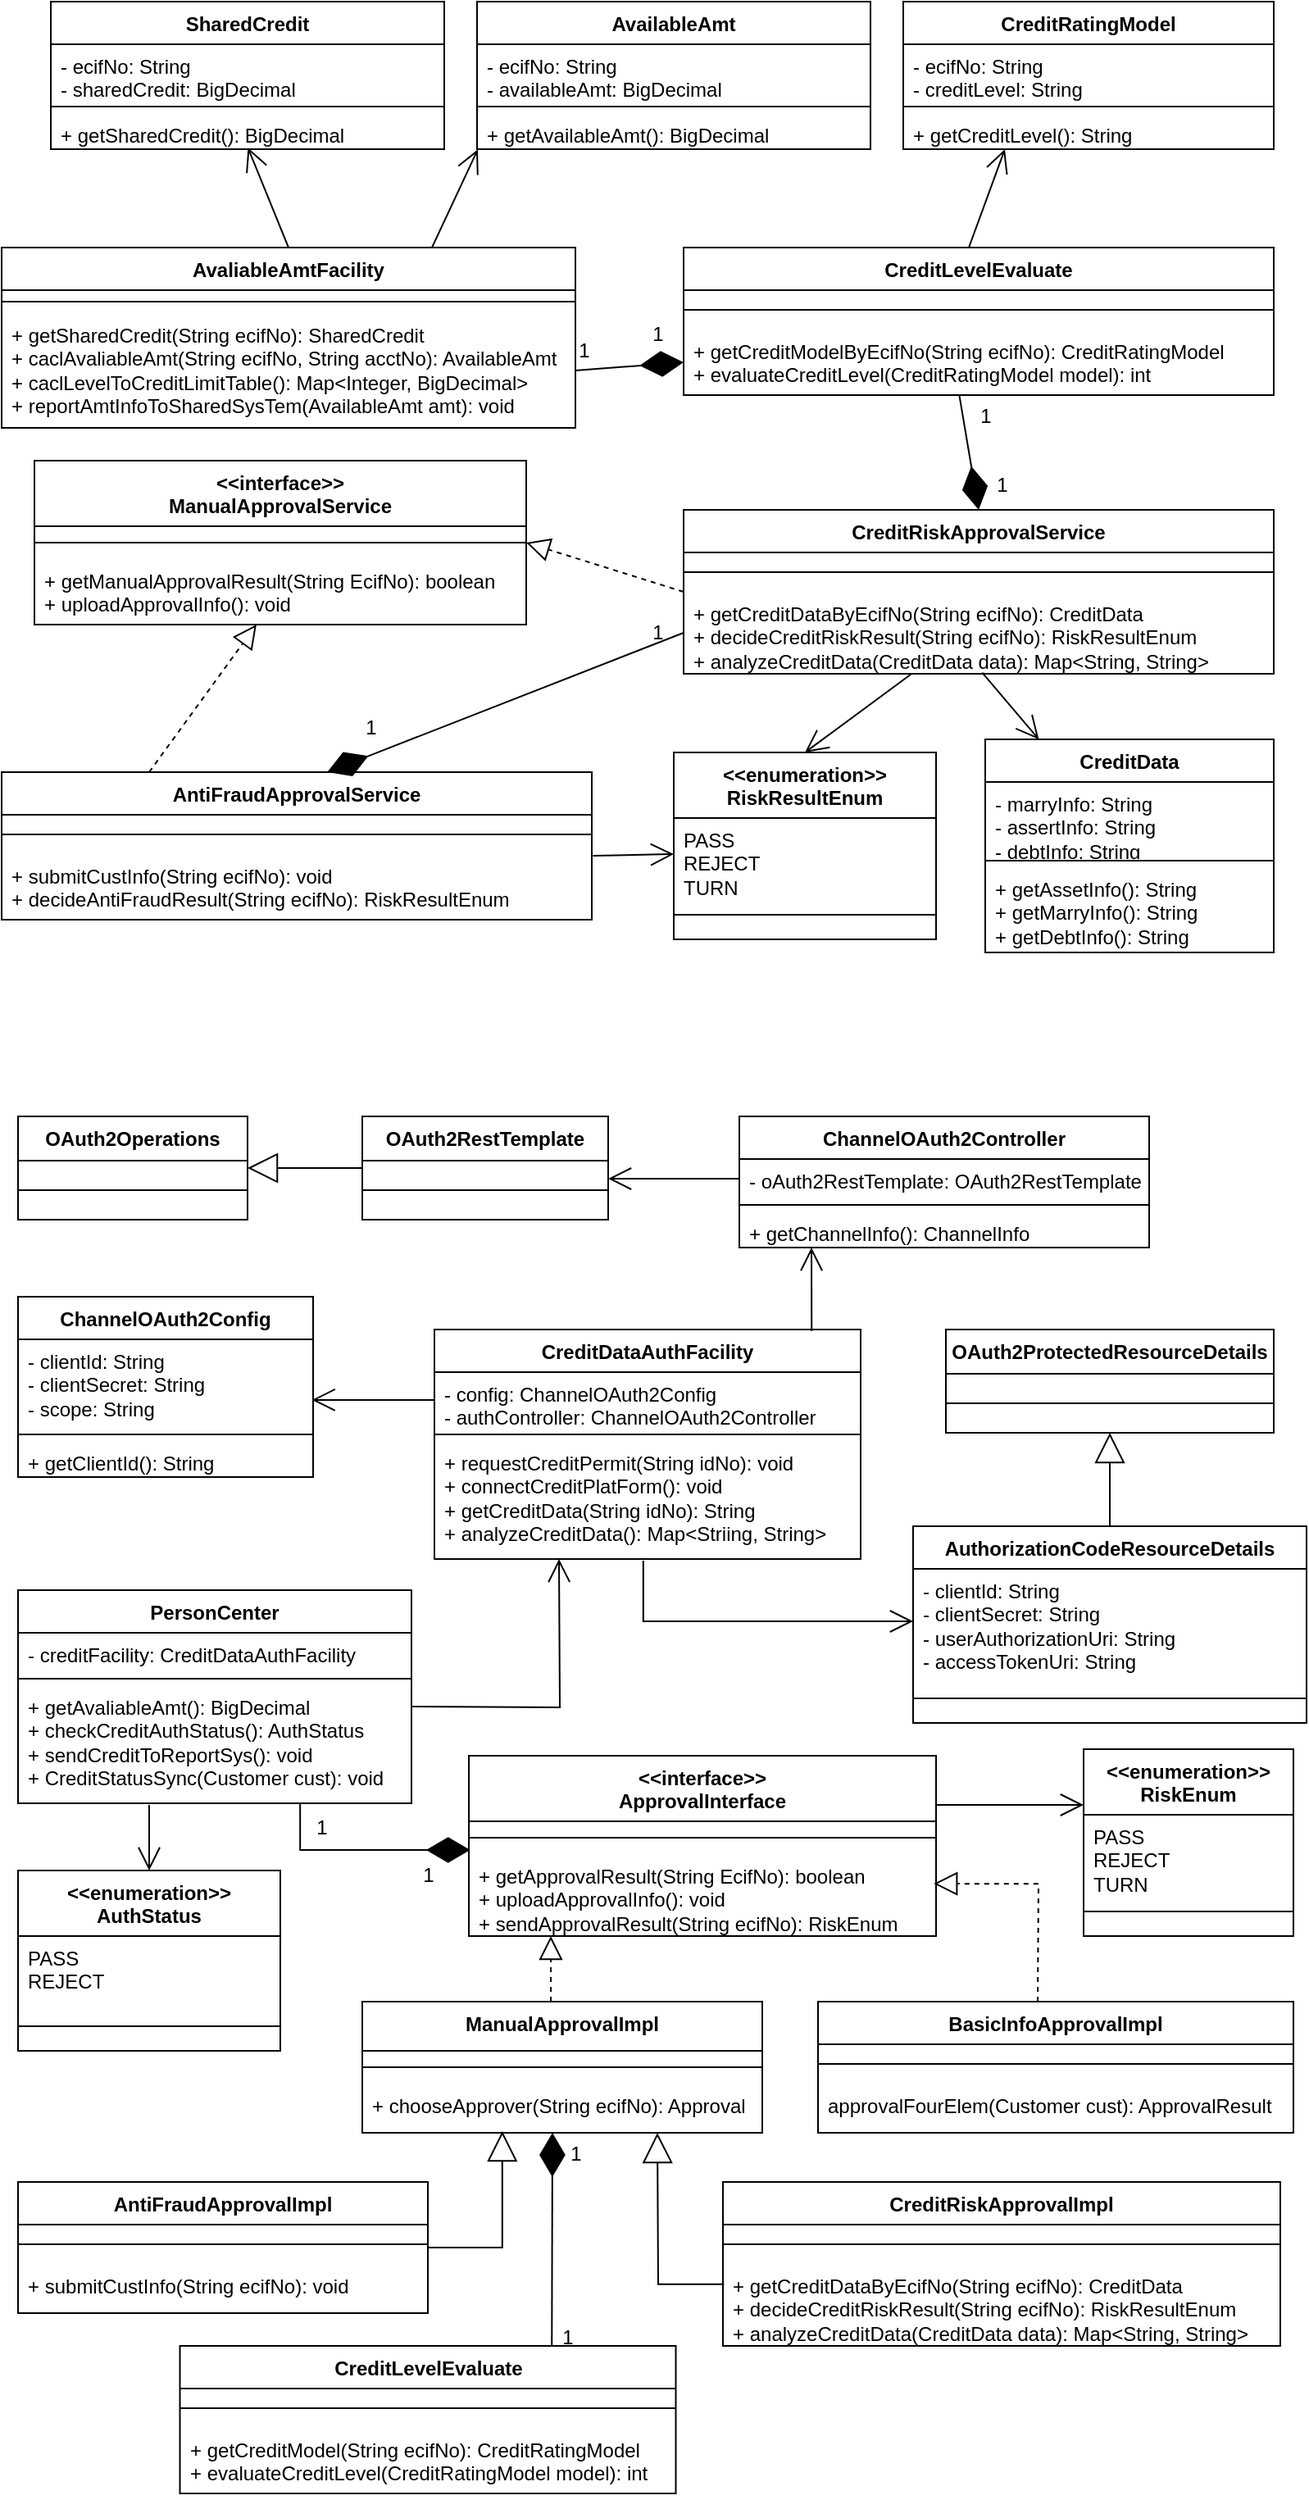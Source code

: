 <mxfile version="21.6.9" type="github">
  <diagram name="第 1 页" id="nujMItkQvAbVNNYGcNMh">
    <mxGraphModel dx="1166" dy="775" grid="1" gridSize="10" guides="1" tooltips="1" connect="1" arrows="1" fold="1" page="1" pageScale="1" pageWidth="827" pageHeight="1169" math="0" shadow="0">
      <root>
        <mxCell id="0" />
        <mxCell id="1" parent="0" />
        <mxCell id="LWc6yBgg0FcKB93T4zAy-1" value="AvaliableAmtFacility" style="swimlane;fontStyle=1;align=center;verticalAlign=top;childLayout=stackLayout;horizontal=1;startSize=26;horizontalStack=0;resizeParent=1;resizeParentMax=0;resizeLast=0;collapsible=1;marginBottom=0;whiteSpace=wrap;html=1;" parent="1" vertex="1">
          <mxGeometry x="20" y="260" width="350" height="110" as="geometry" />
        </mxCell>
        <mxCell id="LWc6yBgg0FcKB93T4zAy-3" value="" style="line;strokeWidth=1;fillColor=none;align=left;verticalAlign=middle;spacingTop=-1;spacingLeft=3;spacingRight=3;rotatable=0;labelPosition=right;points=[];portConstraint=eastwest;strokeColor=inherit;" parent="LWc6yBgg0FcKB93T4zAy-1" vertex="1">
          <mxGeometry y="26" width="350" height="14" as="geometry" />
        </mxCell>
        <mxCell id="LWc6yBgg0FcKB93T4zAy-4" value="+ getSharedCredit(String ecifNo): SharedCredit&lt;br&gt;+ caclAvaliableAmt(String ecifNo, String acctNo): AvailableAmt&lt;br&gt;+ caclLevelToCreditLimitTable(): Map&amp;lt;Integer, BigDecimal&amp;gt;&lt;br&gt;+ reportAmtInfoToSharedSysTem(AvailableAmt amt): void" style="text;strokeColor=none;fillColor=none;align=left;verticalAlign=top;spacingLeft=4;spacingRight=4;overflow=hidden;rotatable=0;points=[[0,0.5],[1,0.5]];portConstraint=eastwest;whiteSpace=wrap;html=1;" parent="LWc6yBgg0FcKB93T4zAy-1" vertex="1">
          <mxGeometry y="40" width="350" height="70" as="geometry" />
        </mxCell>
        <mxCell id="LWc6yBgg0FcKB93T4zAy-5" value="SharedCredit" style="swimlane;fontStyle=1;align=center;verticalAlign=top;childLayout=stackLayout;horizontal=1;startSize=26;horizontalStack=0;resizeParent=1;resizeParentMax=0;resizeLast=0;collapsible=1;marginBottom=0;whiteSpace=wrap;html=1;" parent="1" vertex="1">
          <mxGeometry x="50" y="110" width="240" height="90" as="geometry" />
        </mxCell>
        <mxCell id="LWc6yBgg0FcKB93T4zAy-6" value="- ecifNo: String&lt;br&gt;- sharedCredit: BigDecimal" style="text;strokeColor=none;fillColor=none;align=left;verticalAlign=top;spacingLeft=4;spacingRight=4;overflow=hidden;rotatable=0;points=[[0,0.5],[1,0.5]];portConstraint=eastwest;whiteSpace=wrap;html=1;" parent="LWc6yBgg0FcKB93T4zAy-5" vertex="1">
          <mxGeometry y="26" width="240" height="34" as="geometry" />
        </mxCell>
        <mxCell id="LWc6yBgg0FcKB93T4zAy-7" value="" style="line;strokeWidth=1;fillColor=none;align=left;verticalAlign=middle;spacingTop=-1;spacingLeft=3;spacingRight=3;rotatable=0;labelPosition=right;points=[];portConstraint=eastwest;strokeColor=inherit;" parent="LWc6yBgg0FcKB93T4zAy-5" vertex="1">
          <mxGeometry y="60" width="240" height="8" as="geometry" />
        </mxCell>
        <mxCell id="LWc6yBgg0FcKB93T4zAy-8" value="+ getSharedCredit(): BigDecimal" style="text;strokeColor=none;fillColor=none;align=left;verticalAlign=top;spacingLeft=4;spacingRight=4;overflow=hidden;rotatable=0;points=[[0,0.5],[1,0.5]];portConstraint=eastwest;whiteSpace=wrap;html=1;" parent="LWc6yBgg0FcKB93T4zAy-5" vertex="1">
          <mxGeometry y="68" width="240" height="22" as="geometry" />
        </mxCell>
        <mxCell id="LWc6yBgg0FcKB93T4zAy-9" value="" style="endArrow=open;endFill=1;endSize=12;html=1;rounded=0;entryX=0.501;entryY=0.96;entryDx=0;entryDy=0;entryPerimeter=0;exitX=0.5;exitY=0;exitDx=0;exitDy=0;" parent="1" source="LWc6yBgg0FcKB93T4zAy-1" target="LWc6yBgg0FcKB93T4zAy-8" edge="1">
          <mxGeometry width="160" relative="1" as="geometry">
            <mxPoint x="-60" y="230" as="sourcePoint" />
            <mxPoint x="100" y="230" as="targetPoint" />
          </mxGeometry>
        </mxCell>
        <mxCell id="LWc6yBgg0FcKB93T4zAy-14" value="CreditLevelEvaluate" style="swimlane;fontStyle=1;align=center;verticalAlign=top;childLayout=stackLayout;horizontal=1;startSize=26;horizontalStack=0;resizeParent=1;resizeParentMax=0;resizeLast=0;collapsible=1;marginBottom=0;whiteSpace=wrap;html=1;" parent="1" vertex="1">
          <mxGeometry x="436" y="260" width="360" height="90" as="geometry" />
        </mxCell>
        <mxCell id="LWc6yBgg0FcKB93T4zAy-16" value="" style="line;strokeWidth=1;fillColor=none;align=left;verticalAlign=middle;spacingTop=-1;spacingLeft=3;spacingRight=3;rotatable=0;labelPosition=right;points=[];portConstraint=eastwest;strokeColor=inherit;" parent="LWc6yBgg0FcKB93T4zAy-14" vertex="1">
          <mxGeometry y="26" width="360" height="24" as="geometry" />
        </mxCell>
        <mxCell id="LWc6yBgg0FcKB93T4zAy-17" value="+ getCreditModelByEcifNo(String ecifNo): CreditRatingModel&lt;br&gt;+ evaluateCreditLevel(CreditRatingModel model): int" style="text;strokeColor=none;fillColor=none;align=left;verticalAlign=top;spacingLeft=4;spacingRight=4;overflow=hidden;rotatable=0;points=[[0,0.5],[1,0.5]];portConstraint=eastwest;whiteSpace=wrap;html=1;" parent="LWc6yBgg0FcKB93T4zAy-14" vertex="1">
          <mxGeometry y="50" width="360" height="40" as="geometry" />
        </mxCell>
        <mxCell id="LWc6yBgg0FcKB93T4zAy-18" value="AvailableAmt" style="swimlane;fontStyle=1;align=center;verticalAlign=top;childLayout=stackLayout;horizontal=1;startSize=26;horizontalStack=0;resizeParent=1;resizeParentMax=0;resizeLast=0;collapsible=1;marginBottom=0;whiteSpace=wrap;html=1;" parent="1" vertex="1">
          <mxGeometry x="310" y="110" width="240" height="90" as="geometry" />
        </mxCell>
        <mxCell id="LWc6yBgg0FcKB93T4zAy-19" value="- ecifNo: String&lt;br&gt;- availableAmt: BigDecimal" style="text;strokeColor=none;fillColor=none;align=left;verticalAlign=top;spacingLeft=4;spacingRight=4;overflow=hidden;rotatable=0;points=[[0,0.5],[1,0.5]];portConstraint=eastwest;whiteSpace=wrap;html=1;" parent="LWc6yBgg0FcKB93T4zAy-18" vertex="1">
          <mxGeometry y="26" width="240" height="34" as="geometry" />
        </mxCell>
        <mxCell id="LWc6yBgg0FcKB93T4zAy-20" value="" style="line;strokeWidth=1;fillColor=none;align=left;verticalAlign=middle;spacingTop=-1;spacingLeft=3;spacingRight=3;rotatable=0;labelPosition=right;points=[];portConstraint=eastwest;strokeColor=inherit;" parent="LWc6yBgg0FcKB93T4zAy-18" vertex="1">
          <mxGeometry y="60" width="240" height="8" as="geometry" />
        </mxCell>
        <mxCell id="LWc6yBgg0FcKB93T4zAy-21" value="+ getAvailableAmt(): BigDecimal" style="text;strokeColor=none;fillColor=none;align=left;verticalAlign=top;spacingLeft=4;spacingRight=4;overflow=hidden;rotatable=0;points=[[0,0.5],[1,0.5]];portConstraint=eastwest;whiteSpace=wrap;html=1;" parent="LWc6yBgg0FcKB93T4zAy-18" vertex="1">
          <mxGeometry y="68" width="240" height="22" as="geometry" />
        </mxCell>
        <mxCell id="LWc6yBgg0FcKB93T4zAy-22" value="" style="endArrow=open;endFill=1;endSize=12;html=1;rounded=0;entryX=0.002;entryY=1.008;entryDx=0;entryDy=0;entryPerimeter=0;exitX=0.75;exitY=0;exitDx=0;exitDy=0;" parent="1" source="LWc6yBgg0FcKB93T4zAy-1" target="LWc6yBgg0FcKB93T4zAy-21" edge="1">
          <mxGeometry width="160" relative="1" as="geometry">
            <mxPoint x="260" y="250" as="sourcePoint" />
            <mxPoint x="175" y="208" as="targetPoint" />
          </mxGeometry>
        </mxCell>
        <mxCell id="LWc6yBgg0FcKB93T4zAy-23" value="CreditRatingModel" style="swimlane;fontStyle=1;align=center;verticalAlign=top;childLayout=stackLayout;horizontal=1;startSize=26;horizontalStack=0;resizeParent=1;resizeParentMax=0;resizeLast=0;collapsible=1;marginBottom=0;whiteSpace=wrap;html=1;" parent="1" vertex="1">
          <mxGeometry x="570" y="110" width="226" height="90" as="geometry" />
        </mxCell>
        <mxCell id="LWc6yBgg0FcKB93T4zAy-24" value="- ecifNo: String&lt;br&gt;- creditLevel: String" style="text;strokeColor=none;fillColor=none;align=left;verticalAlign=top;spacingLeft=4;spacingRight=4;overflow=hidden;rotatable=0;points=[[0,0.5],[1,0.5]];portConstraint=eastwest;whiteSpace=wrap;html=1;" parent="LWc6yBgg0FcKB93T4zAy-23" vertex="1">
          <mxGeometry y="26" width="226" height="34" as="geometry" />
        </mxCell>
        <mxCell id="LWc6yBgg0FcKB93T4zAy-25" value="" style="line;strokeWidth=1;fillColor=none;align=left;verticalAlign=middle;spacingTop=-1;spacingLeft=3;spacingRight=3;rotatable=0;labelPosition=right;points=[];portConstraint=eastwest;strokeColor=inherit;" parent="LWc6yBgg0FcKB93T4zAy-23" vertex="1">
          <mxGeometry y="60" width="226" height="8" as="geometry" />
        </mxCell>
        <mxCell id="LWc6yBgg0FcKB93T4zAy-26" value="+ getCreditLevel(): String" style="text;strokeColor=none;fillColor=none;align=left;verticalAlign=top;spacingLeft=4;spacingRight=4;overflow=hidden;rotatable=0;points=[[0,0.5],[1,0.5]];portConstraint=eastwest;whiteSpace=wrap;html=1;" parent="LWc6yBgg0FcKB93T4zAy-23" vertex="1">
          <mxGeometry y="68" width="226" height="22" as="geometry" />
        </mxCell>
        <mxCell id="LWc6yBgg0FcKB93T4zAy-27" value="" style="endArrow=open;endFill=1;endSize=12;html=1;rounded=0;entryX=0.002;entryY=1.008;entryDx=0;entryDy=0;entryPerimeter=0;exitX=0.75;exitY=0;exitDx=0;exitDy=0;" parent="1" edge="1">
          <mxGeometry width="160" relative="1" as="geometry">
            <mxPoint x="610" y="260" as="sourcePoint" />
            <mxPoint x="632" y="200" as="targetPoint" />
          </mxGeometry>
        </mxCell>
        <mxCell id="LWc6yBgg0FcKB93T4zAy-28" value="" style="endArrow=diamondThin;endFill=1;endSize=24;html=1;rounded=0;entryX=0;entryY=0.5;entryDx=0;entryDy=0;exitX=1;exitY=0.5;exitDx=0;exitDy=0;" parent="1" source="LWc6yBgg0FcKB93T4zAy-4" target="LWc6yBgg0FcKB93T4zAy-17" edge="1">
          <mxGeometry width="160" relative="1" as="geometry">
            <mxPoint x="400" y="430" as="sourcePoint" />
            <mxPoint x="353" y="320" as="targetPoint" />
          </mxGeometry>
        </mxCell>
        <mxCell id="LWc6yBgg0FcKB93T4zAy-29" value="CreditRiskApprovalService" style="swimlane;fontStyle=1;align=center;verticalAlign=top;childLayout=stackLayout;horizontal=1;startSize=26;horizontalStack=0;resizeParent=1;resizeParentMax=0;resizeLast=0;collapsible=1;marginBottom=0;whiteSpace=wrap;html=1;" parent="1" vertex="1">
          <mxGeometry x="436" y="420" width="360" height="100" as="geometry" />
        </mxCell>
        <mxCell id="LWc6yBgg0FcKB93T4zAy-30" value="" style="line;strokeWidth=1;fillColor=none;align=left;verticalAlign=middle;spacingTop=-1;spacingLeft=3;spacingRight=3;rotatable=0;labelPosition=right;points=[];portConstraint=eastwest;strokeColor=inherit;" parent="LWc6yBgg0FcKB93T4zAy-29" vertex="1">
          <mxGeometry y="26" width="360" height="24" as="geometry" />
        </mxCell>
        <mxCell id="LWc6yBgg0FcKB93T4zAy-31" value="+ getCreditDataByEcifNo(String ecifNo): CreditData&lt;br&gt;+ decideCreditRiskResult(String ecifNo): RiskResultEnum&lt;br&gt;+ analyzeCreditData(CreditData data): Map&amp;lt;String, String&amp;gt;" style="text;strokeColor=none;fillColor=none;align=left;verticalAlign=top;spacingLeft=4;spacingRight=4;overflow=hidden;rotatable=0;points=[[0,0.5],[1,0.5]];portConstraint=eastwest;whiteSpace=wrap;html=1;" parent="LWc6yBgg0FcKB93T4zAy-29" vertex="1">
          <mxGeometry y="50" width="360" height="50" as="geometry" />
        </mxCell>
        <mxCell id="LWc6yBgg0FcKB93T4zAy-32" value="&amp;lt;&amp;lt;interface&amp;gt;&amp;gt;&lt;br&gt;ManualApprovalService" style="swimlane;fontStyle=1;align=center;verticalAlign=top;childLayout=stackLayout;horizontal=1;startSize=40;horizontalStack=0;resizeParent=1;resizeParentMax=0;resizeLast=0;collapsible=1;marginBottom=0;whiteSpace=wrap;html=1;" parent="1" vertex="1">
          <mxGeometry x="40" y="390" width="300" height="100" as="geometry" />
        </mxCell>
        <mxCell id="LWc6yBgg0FcKB93T4zAy-33" value="" style="line;strokeWidth=1;fillColor=none;align=left;verticalAlign=middle;spacingTop=-1;spacingLeft=3;spacingRight=3;rotatable=0;labelPosition=right;points=[];portConstraint=eastwest;strokeColor=inherit;" parent="LWc6yBgg0FcKB93T4zAy-32" vertex="1">
          <mxGeometry y="40" width="300" height="20" as="geometry" />
        </mxCell>
        <mxCell id="LWc6yBgg0FcKB93T4zAy-34" value="+ getManualApprovalResult(String EcifNo): boolean&lt;br&gt;+ uploadApprovalInfo(): void" style="text;strokeColor=none;fillColor=none;align=left;verticalAlign=top;spacingLeft=4;spacingRight=4;overflow=hidden;rotatable=0;points=[[0,0.5],[1,0.5]];portConstraint=eastwest;whiteSpace=wrap;html=1;" parent="LWc6yBgg0FcKB93T4zAy-32" vertex="1">
          <mxGeometry y="60" width="300" height="40" as="geometry" />
        </mxCell>
        <mxCell id="LWc6yBgg0FcKB93T4zAy-35" value="" style="endArrow=block;dashed=1;endFill=0;endSize=12;html=1;rounded=0;entryX=1;entryY=0.5;entryDx=0;entryDy=0;exitX=0;exitY=0.5;exitDx=0;exitDy=0;" parent="1" source="LWc6yBgg0FcKB93T4zAy-29" target="LWc6yBgg0FcKB93T4zAy-32" edge="1">
          <mxGeometry width="160" relative="1" as="geometry">
            <mxPoint x="380" y="500" as="sourcePoint" />
            <mxPoint x="540" y="500" as="targetPoint" />
          </mxGeometry>
        </mxCell>
        <mxCell id="LWc6yBgg0FcKB93T4zAy-46" value="" style="endArrow=diamondThin;endFill=1;endSize=24;html=1;rounded=0;entryX=0.5;entryY=0;entryDx=0;entryDy=0;exitX=0.467;exitY=0.992;exitDx=0;exitDy=0;exitPerimeter=0;" parent="1" source="LWc6yBgg0FcKB93T4zAy-17" target="LWc6yBgg0FcKB93T4zAy-29" edge="1">
          <mxGeometry width="160" relative="1" as="geometry">
            <mxPoint x="550" y="385" as="sourcePoint" />
            <mxPoint x="626" y="370" as="targetPoint" />
          </mxGeometry>
        </mxCell>
        <mxCell id="LWc6yBgg0FcKB93T4zAy-47" value="CreditData" style="swimlane;fontStyle=1;align=center;verticalAlign=top;childLayout=stackLayout;horizontal=1;startSize=26;horizontalStack=0;resizeParent=1;resizeParentMax=0;resizeLast=0;collapsible=1;marginBottom=0;whiteSpace=wrap;html=1;" parent="1" vertex="1">
          <mxGeometry x="620" y="560" width="176" height="130" as="geometry" />
        </mxCell>
        <mxCell id="LWc6yBgg0FcKB93T4zAy-48" value="- marryInfo: String&lt;br&gt;- assertInfo: String&lt;br&gt;- debtInfo: String" style="text;strokeColor=none;fillColor=none;align=left;verticalAlign=top;spacingLeft=4;spacingRight=4;overflow=hidden;rotatable=0;points=[[0,0.5],[1,0.5]];portConstraint=eastwest;whiteSpace=wrap;html=1;" parent="LWc6yBgg0FcKB93T4zAy-47" vertex="1">
          <mxGeometry y="26" width="176" height="44" as="geometry" />
        </mxCell>
        <mxCell id="LWc6yBgg0FcKB93T4zAy-49" value="" style="line;strokeWidth=1;fillColor=none;align=left;verticalAlign=middle;spacingTop=-1;spacingLeft=3;spacingRight=3;rotatable=0;labelPosition=right;points=[];portConstraint=eastwest;strokeColor=inherit;" parent="LWc6yBgg0FcKB93T4zAy-47" vertex="1">
          <mxGeometry y="70" width="176" height="8" as="geometry" />
        </mxCell>
        <mxCell id="LWc6yBgg0FcKB93T4zAy-50" value="+ getAssetInfo(): String&lt;br&gt;+ getMarryInfo(): String&lt;br&gt;+ getDebtInfo(): String" style="text;strokeColor=none;fillColor=none;align=left;verticalAlign=top;spacingLeft=4;spacingRight=4;overflow=hidden;rotatable=0;points=[[0,0.5],[1,0.5]];portConstraint=eastwest;whiteSpace=wrap;html=1;" parent="LWc6yBgg0FcKB93T4zAy-47" vertex="1">
          <mxGeometry y="78" width="176" height="52" as="geometry" />
        </mxCell>
        <mxCell id="LWc6yBgg0FcKB93T4zAy-51" value="" style="endArrow=open;endFill=1;endSize=12;html=1;rounded=0;exitX=0.506;exitY=0.987;exitDx=0;exitDy=0;exitPerimeter=0;" parent="1" source="LWc6yBgg0FcKB93T4zAy-31" target="LWc6yBgg0FcKB93T4zAy-47" edge="1">
          <mxGeometry width="160" relative="1" as="geometry">
            <mxPoint x="660" y="505" as="sourcePoint" />
            <mxPoint x="736" y="560" as="targetPoint" />
          </mxGeometry>
        </mxCell>
        <mxCell id="LWc6yBgg0FcKB93T4zAy-52" value="AntiFraudApprovalService" style="swimlane;fontStyle=1;align=center;verticalAlign=top;childLayout=stackLayout;horizontal=1;startSize=26;horizontalStack=0;resizeParent=1;resizeParentMax=0;resizeLast=0;collapsible=1;marginBottom=0;whiteSpace=wrap;html=1;" parent="1" vertex="1">
          <mxGeometry x="20" y="580" width="360" height="90" as="geometry" />
        </mxCell>
        <mxCell id="LWc6yBgg0FcKB93T4zAy-53" value="" style="line;strokeWidth=1;fillColor=none;align=left;verticalAlign=middle;spacingTop=-1;spacingLeft=3;spacingRight=3;rotatable=0;labelPosition=right;points=[];portConstraint=eastwest;strokeColor=inherit;" parent="LWc6yBgg0FcKB93T4zAy-52" vertex="1">
          <mxGeometry y="26" width="360" height="24" as="geometry" />
        </mxCell>
        <mxCell id="LWc6yBgg0FcKB93T4zAy-54" value="+ submitCustInfo(String ecifNo): void&lt;br&gt;+ decideAntiFraudResult(String ecifNo): RiskResultEnum" style="text;strokeColor=none;fillColor=none;align=left;verticalAlign=top;spacingLeft=4;spacingRight=4;overflow=hidden;rotatable=0;points=[[0,0.5],[1,0.5]];portConstraint=eastwest;whiteSpace=wrap;html=1;" parent="LWc6yBgg0FcKB93T4zAy-52" vertex="1">
          <mxGeometry y="50" width="360" height="40" as="geometry" />
        </mxCell>
        <mxCell id="LWc6yBgg0FcKB93T4zAy-55" value="" style="endArrow=diamondThin;endFill=1;endSize=24;html=1;rounded=0;entryX=0.5;entryY=0;entryDx=0;entryDy=0;exitX=0;exitY=0.5;exitDx=0;exitDy=0;" parent="1" source="LWc6yBgg0FcKB93T4zAy-31" edge="1">
          <mxGeometry width="160" relative="1" as="geometry">
            <mxPoint x="360.0" y="525.45" as="sourcePoint" />
            <mxPoint x="218.6" y="580" as="targetPoint" />
          </mxGeometry>
        </mxCell>
        <mxCell id="LWc6yBgg0FcKB93T4zAy-56" value="" style="endArrow=block;dashed=1;endFill=0;endSize=12;html=1;rounded=0;exitX=0.25;exitY=0;exitDx=0;exitDy=0;" parent="1" source="LWc6yBgg0FcKB93T4zAy-52" target="LWc6yBgg0FcKB93T4zAy-34" edge="1">
          <mxGeometry width="160" relative="1" as="geometry">
            <mxPoint x="166" y="555" as="sourcePoint" />
            <mxPoint x="70" y="550" as="targetPoint" />
          </mxGeometry>
        </mxCell>
        <mxCell id="glQUe7IPwAwSsz3Q0e0L-1" value="&lt;b style=&quot;border-color: var(--border-color);&quot;&gt;&amp;lt;&amp;lt;enumeration&amp;gt;&amp;gt;&lt;br style=&quot;border-color: var(--border-color);&quot;&gt;RiskResultEnum&lt;/b&gt;" style="swimlane;fontStyle=1;align=center;verticalAlign=top;childLayout=stackLayout;horizontal=1;startSize=40;horizontalStack=0;resizeParent=1;resizeParentMax=0;resizeLast=0;collapsible=1;marginBottom=0;whiteSpace=wrap;html=1;" parent="1" vertex="1">
          <mxGeometry x="430" y="568" width="160" height="114" as="geometry" />
        </mxCell>
        <mxCell id="glQUe7IPwAwSsz3Q0e0L-2" value="PASS&lt;br&gt;REJECT&lt;br&gt;TURN" style="text;strokeColor=none;fillColor=none;align=left;verticalAlign=top;spacingLeft=4;spacingRight=4;overflow=hidden;rotatable=0;points=[[0,0.5],[1,0.5]];portConstraint=eastwest;whiteSpace=wrap;html=1;" parent="glQUe7IPwAwSsz3Q0e0L-1" vertex="1">
          <mxGeometry y="40" width="160" height="44" as="geometry" />
        </mxCell>
        <mxCell id="glQUe7IPwAwSsz3Q0e0L-3" value="" style="line;strokeWidth=1;fillColor=none;align=left;verticalAlign=middle;spacingTop=-1;spacingLeft=3;spacingRight=3;rotatable=0;labelPosition=right;points=[];portConstraint=eastwest;strokeColor=inherit;" parent="glQUe7IPwAwSsz3Q0e0L-1" vertex="1">
          <mxGeometry y="84" width="160" height="30" as="geometry" />
        </mxCell>
        <mxCell id="glQUe7IPwAwSsz3Q0e0L-5" value="1" style="text;html=1;align=center;verticalAlign=middle;resizable=0;points=[];autosize=1;strokeColor=none;fillColor=none;" parent="1" vertex="1">
          <mxGeometry x="360" y="308" width="30" height="30" as="geometry" />
        </mxCell>
        <mxCell id="glQUe7IPwAwSsz3Q0e0L-6" value="1" style="text;html=1;align=center;verticalAlign=middle;resizable=0;points=[];autosize=1;strokeColor=none;fillColor=none;" parent="1" vertex="1">
          <mxGeometry x="405" y="298" width="30" height="30" as="geometry" />
        </mxCell>
        <mxCell id="glQUe7IPwAwSsz3Q0e0L-7" value="1" style="text;html=1;align=center;verticalAlign=middle;resizable=0;points=[];autosize=1;strokeColor=none;fillColor=none;" parent="1" vertex="1">
          <mxGeometry x="605" y="348" width="30" height="30" as="geometry" />
        </mxCell>
        <mxCell id="glQUe7IPwAwSsz3Q0e0L-8" value="1" style="text;html=1;align=center;verticalAlign=middle;resizable=0;points=[];autosize=1;strokeColor=none;fillColor=none;" parent="1" vertex="1">
          <mxGeometry x="615" y="390" width="30" height="30" as="geometry" />
        </mxCell>
        <mxCell id="glQUe7IPwAwSsz3Q0e0L-9" value="1" style="text;html=1;align=center;verticalAlign=middle;resizable=0;points=[];autosize=1;strokeColor=none;fillColor=none;" parent="1" vertex="1">
          <mxGeometry x="405" y="480" width="30" height="30" as="geometry" />
        </mxCell>
        <mxCell id="glQUe7IPwAwSsz3Q0e0L-10" value="1" style="text;html=1;align=center;verticalAlign=middle;resizable=0;points=[];autosize=1;strokeColor=none;fillColor=none;" parent="1" vertex="1">
          <mxGeometry x="230" y="538" width="30" height="30" as="geometry" />
        </mxCell>
        <mxCell id="glQUe7IPwAwSsz3Q0e0L-11" value="" style="endArrow=open;endFill=1;endSize=12;html=1;rounded=0;exitX=0.385;exitY=1.007;exitDx=0;exitDy=0;exitPerimeter=0;entryX=0.5;entryY=0;entryDx=0;entryDy=0;" parent="1" source="LWc6yBgg0FcKB93T4zAy-31" target="glQUe7IPwAwSsz3Q0e0L-1" edge="1">
          <mxGeometry width="160" relative="1" as="geometry">
            <mxPoint x="628" y="529" as="sourcePoint" />
            <mxPoint x="663" y="570" as="targetPoint" />
          </mxGeometry>
        </mxCell>
        <mxCell id="glQUe7IPwAwSsz3Q0e0L-12" value="" style="endArrow=open;endFill=1;endSize=12;html=1;rounded=0;exitX=1.002;exitY=0.025;exitDx=0;exitDy=0;exitPerimeter=0;entryX=0;entryY=0.5;entryDx=0;entryDy=0;" parent="1" source="LWc6yBgg0FcKB93T4zAy-54" target="glQUe7IPwAwSsz3Q0e0L-2" edge="1">
          <mxGeometry width="160" relative="1" as="geometry">
            <mxPoint x="585" y="530" as="sourcePoint" />
            <mxPoint x="520" y="578" as="targetPoint" />
          </mxGeometry>
        </mxCell>
        <mxCell id="-UkoHnDacYnUHplEy7oP-1" value="OAuth2Operations" style="swimlane;fontStyle=1;align=center;verticalAlign=top;childLayout=stackLayout;horizontal=1;startSize=27;horizontalStack=0;resizeParent=1;resizeParentMax=0;resizeLast=0;collapsible=1;marginBottom=0;whiteSpace=wrap;html=1;" vertex="1" parent="1">
          <mxGeometry x="30" y="790" width="140" height="63" as="geometry" />
        </mxCell>
        <mxCell id="-UkoHnDacYnUHplEy7oP-2" value="" style="line;strokeWidth=1;fillColor=none;align=left;verticalAlign=middle;spacingTop=-1;spacingLeft=3;spacingRight=3;rotatable=0;labelPosition=right;points=[];portConstraint=eastwest;strokeColor=inherit;" vertex="1" parent="-UkoHnDacYnUHplEy7oP-1">
          <mxGeometry y="27" width="140" height="36" as="geometry" />
        </mxCell>
        <mxCell id="-UkoHnDacYnUHplEy7oP-3" value="OAuth2RestTemplate" style="swimlane;fontStyle=1;align=center;verticalAlign=top;childLayout=stackLayout;horizontal=1;startSize=27;horizontalStack=0;resizeParent=1;resizeParentMax=0;resizeLast=0;collapsible=1;marginBottom=0;whiteSpace=wrap;html=1;" vertex="1" parent="1">
          <mxGeometry x="240" y="790" width="150" height="63" as="geometry" />
        </mxCell>
        <mxCell id="-UkoHnDacYnUHplEy7oP-4" value="" style="line;strokeWidth=1;fillColor=none;align=left;verticalAlign=middle;spacingTop=-1;spacingLeft=3;spacingRight=3;rotatable=0;labelPosition=right;points=[];portConstraint=eastwest;strokeColor=inherit;" vertex="1" parent="-UkoHnDacYnUHplEy7oP-3">
          <mxGeometry y="27" width="150" height="36" as="geometry" />
        </mxCell>
        <mxCell id="-UkoHnDacYnUHplEy7oP-5" value="" style="endArrow=block;endSize=16;endFill=0;html=1;rounded=0;entryX=1;entryY=0.5;entryDx=0;entryDy=0;exitX=0;exitY=0.5;exitDx=0;exitDy=0;" edge="1" parent="1" source="-UkoHnDacYnUHplEy7oP-3" target="-UkoHnDacYnUHplEy7oP-1">
          <mxGeometry width="160" relative="1" as="geometry">
            <mxPoint x="150" y="890" as="sourcePoint" />
            <mxPoint x="310" y="890" as="targetPoint" />
          </mxGeometry>
        </mxCell>
        <mxCell id="-UkoHnDacYnUHplEy7oP-9" value="ChannelOAuth2Controller" style="swimlane;fontStyle=1;align=center;verticalAlign=top;childLayout=stackLayout;horizontal=1;startSize=26;horizontalStack=0;resizeParent=1;resizeParentMax=0;resizeLast=0;collapsible=1;marginBottom=0;whiteSpace=wrap;html=1;" vertex="1" parent="1">
          <mxGeometry x="470" y="790" width="250" height="80" as="geometry" />
        </mxCell>
        <mxCell id="-UkoHnDacYnUHplEy7oP-10" value="- oAuth2RestTemplate:&amp;nbsp;OAuth2RestTemplate" style="text;strokeColor=none;fillColor=none;align=left;verticalAlign=top;spacingLeft=4;spacingRight=4;overflow=hidden;rotatable=0;points=[[0,0.5],[1,0.5]];portConstraint=eastwest;whiteSpace=wrap;html=1;" vertex="1" parent="-UkoHnDacYnUHplEy7oP-9">
          <mxGeometry y="26" width="250" height="24" as="geometry" />
        </mxCell>
        <mxCell id="-UkoHnDacYnUHplEy7oP-11" value="" style="line;strokeWidth=1;fillColor=none;align=left;verticalAlign=middle;spacingTop=-1;spacingLeft=3;spacingRight=3;rotatable=0;labelPosition=right;points=[];portConstraint=eastwest;strokeColor=inherit;" vertex="1" parent="-UkoHnDacYnUHplEy7oP-9">
          <mxGeometry y="50" width="250" height="8" as="geometry" />
        </mxCell>
        <mxCell id="-UkoHnDacYnUHplEy7oP-12" value="+ getChannelInfo(): ChannelInfo" style="text;strokeColor=none;fillColor=none;align=left;verticalAlign=top;spacingLeft=4;spacingRight=4;overflow=hidden;rotatable=0;points=[[0,0.5],[1,0.5]];portConstraint=eastwest;whiteSpace=wrap;html=1;" vertex="1" parent="-UkoHnDacYnUHplEy7oP-9">
          <mxGeometry y="58" width="250" height="22" as="geometry" />
        </mxCell>
        <mxCell id="-UkoHnDacYnUHplEy7oP-13" value="" style="endArrow=open;endFill=1;endSize=12;html=1;rounded=0;exitX=0;exitY=0.5;exitDx=0;exitDy=0;" edge="1" parent="1" source="-UkoHnDacYnUHplEy7oP-10">
          <mxGeometry width="160" relative="1" as="geometry">
            <mxPoint x="440" y="930" as="sourcePoint" />
            <mxPoint x="390" y="828" as="targetPoint" />
          </mxGeometry>
        </mxCell>
        <mxCell id="-UkoHnDacYnUHplEy7oP-14" value="ChannelOAuth2Config" style="swimlane;fontStyle=1;align=center;verticalAlign=top;childLayout=stackLayout;horizontal=1;startSize=26;horizontalStack=0;resizeParent=1;resizeParentMax=0;resizeLast=0;collapsible=1;marginBottom=0;whiteSpace=wrap;html=1;" vertex="1" parent="1">
          <mxGeometry x="30" y="900" width="180" height="110" as="geometry" />
        </mxCell>
        <mxCell id="-UkoHnDacYnUHplEy7oP-15" value="- clientId:&amp;nbsp;String&lt;br&gt;- clientSecret: String&lt;br&gt;- scope: String" style="text;strokeColor=none;fillColor=none;align=left;verticalAlign=top;spacingLeft=4;spacingRight=4;overflow=hidden;rotatable=0;points=[[0,0.5],[1,0.5]];portConstraint=eastwest;whiteSpace=wrap;html=1;" vertex="1" parent="-UkoHnDacYnUHplEy7oP-14">
          <mxGeometry y="26" width="180" height="54" as="geometry" />
        </mxCell>
        <mxCell id="-UkoHnDacYnUHplEy7oP-16" value="" style="line;strokeWidth=1;fillColor=none;align=left;verticalAlign=middle;spacingTop=-1;spacingLeft=3;spacingRight=3;rotatable=0;labelPosition=right;points=[];portConstraint=eastwest;strokeColor=inherit;" vertex="1" parent="-UkoHnDacYnUHplEy7oP-14">
          <mxGeometry y="80" width="180" height="8" as="geometry" />
        </mxCell>
        <mxCell id="-UkoHnDacYnUHplEy7oP-17" value="+ getClientId(): String" style="text;strokeColor=none;fillColor=none;align=left;verticalAlign=top;spacingLeft=4;spacingRight=4;overflow=hidden;rotatable=0;points=[[0,0.5],[1,0.5]];portConstraint=eastwest;whiteSpace=wrap;html=1;" vertex="1" parent="-UkoHnDacYnUHplEy7oP-14">
          <mxGeometry y="88" width="180" height="22" as="geometry" />
        </mxCell>
        <mxCell id="-UkoHnDacYnUHplEy7oP-18" value="CreditDataAuthFacility" style="swimlane;fontStyle=1;align=center;verticalAlign=top;childLayout=stackLayout;horizontal=1;startSize=26;horizontalStack=0;resizeParent=1;resizeParentMax=0;resizeLast=0;collapsible=1;marginBottom=0;whiteSpace=wrap;html=1;" vertex="1" parent="1">
          <mxGeometry x="284" y="920" width="260" height="140" as="geometry" />
        </mxCell>
        <mxCell id="-UkoHnDacYnUHplEy7oP-19" value="- config:&amp;nbsp;ChannelOAuth2Config&lt;br&gt;- authController:&amp;nbsp;ChannelOAuth2Controller" style="text;strokeColor=none;fillColor=none;align=left;verticalAlign=top;spacingLeft=4;spacingRight=4;overflow=hidden;rotatable=0;points=[[0,0.5],[1,0.5]];portConstraint=eastwest;whiteSpace=wrap;html=1;" vertex="1" parent="-UkoHnDacYnUHplEy7oP-18">
          <mxGeometry y="26" width="260" height="34" as="geometry" />
        </mxCell>
        <mxCell id="-UkoHnDacYnUHplEy7oP-20" value="" style="line;strokeWidth=1;fillColor=none;align=left;verticalAlign=middle;spacingTop=-1;spacingLeft=3;spacingRight=3;rotatable=0;labelPosition=right;points=[];portConstraint=eastwest;strokeColor=inherit;" vertex="1" parent="-UkoHnDacYnUHplEy7oP-18">
          <mxGeometry y="60" width="260" height="8" as="geometry" />
        </mxCell>
        <mxCell id="-UkoHnDacYnUHplEy7oP-21" value="+ requestCreditPermit(String idNo): void&lt;br&gt;+ connectCreditPlatForm(): void&lt;br&gt;+ getCreditData(String idNo): String&lt;br&gt;+&amp;nbsp;analyzeCreditData(): Map&amp;lt;Striing, String&amp;gt;" style="text;strokeColor=none;fillColor=none;align=left;verticalAlign=top;spacingLeft=4;spacingRight=4;overflow=hidden;rotatable=0;points=[[0,0.5],[1,0.5]];portConstraint=eastwest;whiteSpace=wrap;html=1;" vertex="1" parent="-UkoHnDacYnUHplEy7oP-18">
          <mxGeometry y="68" width="260" height="72" as="geometry" />
        </mxCell>
        <mxCell id="-UkoHnDacYnUHplEy7oP-22" value="" style="endArrow=open;endFill=1;endSize=12;html=1;rounded=0;exitX=0.885;exitY=0.007;exitDx=0;exitDy=0;exitPerimeter=0;" edge="1" parent="1" source="-UkoHnDacYnUHplEy7oP-18">
          <mxGeometry width="160" relative="1" as="geometry">
            <mxPoint x="620" y="940" as="sourcePoint" />
            <mxPoint x="514" y="870" as="targetPoint" />
          </mxGeometry>
        </mxCell>
        <mxCell id="-UkoHnDacYnUHplEy7oP-23" value="" style="endArrow=open;endFill=1;endSize=12;html=1;rounded=0;exitX=0;exitY=0.5;exitDx=0;exitDy=0;entryX=0.996;entryY=0.685;entryDx=0;entryDy=0;entryPerimeter=0;" edge="1" parent="1" source="-UkoHnDacYnUHplEy7oP-19" target="-UkoHnDacYnUHplEy7oP-15">
          <mxGeometry width="160" relative="1" as="geometry">
            <mxPoint x="280" y="970" as="sourcePoint" />
            <mxPoint x="210" y="970" as="targetPoint" />
          </mxGeometry>
        </mxCell>
        <mxCell id="-UkoHnDacYnUHplEy7oP-24" value="OAuth2ProtectedResourceDetails" style="swimlane;fontStyle=1;align=center;verticalAlign=top;childLayout=stackLayout;horizontal=1;startSize=27;horizontalStack=0;resizeParent=1;resizeParentMax=0;resizeLast=0;collapsible=1;marginBottom=0;whiteSpace=wrap;html=1;" vertex="1" parent="1">
          <mxGeometry x="596" y="920" width="200" height="63" as="geometry" />
        </mxCell>
        <mxCell id="-UkoHnDacYnUHplEy7oP-25" value="" style="line;strokeWidth=1;fillColor=none;align=left;verticalAlign=middle;spacingTop=-1;spacingLeft=3;spacingRight=3;rotatable=0;labelPosition=right;points=[];portConstraint=eastwest;strokeColor=inherit;" vertex="1" parent="-UkoHnDacYnUHplEy7oP-24">
          <mxGeometry y="27" width="200" height="36" as="geometry" />
        </mxCell>
        <mxCell id="-UkoHnDacYnUHplEy7oP-28" value="AuthorizationCodeResourceDetails" style="swimlane;fontStyle=1;align=center;verticalAlign=top;childLayout=stackLayout;horizontal=1;startSize=26;horizontalStack=0;resizeParent=1;resizeParentMax=0;resizeLast=0;collapsible=1;marginBottom=0;whiteSpace=wrap;html=1;" vertex="1" parent="1">
          <mxGeometry x="576" y="1040" width="240" height="120" as="geometry" />
        </mxCell>
        <mxCell id="-UkoHnDacYnUHplEy7oP-29" value="&lt;div&gt;- clientId: String&lt;/div&gt;&lt;div&gt;- clientSecret: String&lt;/div&gt;&lt;div&gt;- userAuthorizationUri: String&lt;/div&gt;&lt;div&gt;- accessTokenUri: String&lt;/div&gt;" style="text;strokeColor=none;fillColor=none;align=left;verticalAlign=top;spacingLeft=4;spacingRight=4;overflow=hidden;rotatable=0;points=[[0,0.5],[1,0.5]];portConstraint=eastwest;whiteSpace=wrap;html=1;" vertex="1" parent="-UkoHnDacYnUHplEy7oP-28">
          <mxGeometry y="26" width="240" height="64" as="geometry" />
        </mxCell>
        <mxCell id="-UkoHnDacYnUHplEy7oP-30" value="" style="line;strokeWidth=1;fillColor=none;align=left;verticalAlign=middle;spacingTop=-1;spacingLeft=3;spacingRight=3;rotatable=0;labelPosition=right;points=[];portConstraint=eastwest;strokeColor=inherit;" vertex="1" parent="-UkoHnDacYnUHplEy7oP-28">
          <mxGeometry y="90" width="240" height="30" as="geometry" />
        </mxCell>
        <mxCell id="-UkoHnDacYnUHplEy7oP-32" value="" style="endArrow=block;endSize=16;endFill=0;html=1;rounded=0;exitX=0.5;exitY=0;exitDx=0;exitDy=0;entryX=0.5;entryY=1;entryDx=0;entryDy=0;" edge="1" parent="1" source="-UkoHnDacYnUHplEy7oP-28" target="-UkoHnDacYnUHplEy7oP-24">
          <mxGeometry width="160" relative="1" as="geometry">
            <mxPoint x="705" y="1020" as="sourcePoint" />
            <mxPoint x="685" y="980" as="targetPoint" />
          </mxGeometry>
        </mxCell>
        <mxCell id="-UkoHnDacYnUHplEy7oP-34" value="" style="endArrow=open;endFill=1;endSize=12;html=1;rounded=0;exitX=0.49;exitY=1.014;exitDx=0;exitDy=0;exitPerimeter=0;entryX=0;entryY=0.5;entryDx=0;entryDy=0;edgeStyle=orthogonalEdgeStyle;" edge="1" parent="1" source="-UkoHnDacYnUHplEy7oP-21" target="-UkoHnDacYnUHplEy7oP-29">
          <mxGeometry width="160" relative="1" as="geometry">
            <mxPoint x="400" y="1110" as="sourcePoint" />
            <mxPoint x="560" y="1110" as="targetPoint" />
          </mxGeometry>
        </mxCell>
        <mxCell id="-UkoHnDacYnUHplEy7oP-35" value="PersonCenter" style="swimlane;fontStyle=1;align=center;verticalAlign=top;childLayout=stackLayout;horizontal=1;startSize=26;horizontalStack=0;resizeParent=1;resizeParentMax=0;resizeLast=0;collapsible=1;marginBottom=0;whiteSpace=wrap;html=1;" vertex="1" parent="1">
          <mxGeometry x="30" y="1079" width="240" height="130" as="geometry" />
        </mxCell>
        <mxCell id="-UkoHnDacYnUHplEy7oP-36" value="- creditFacility:&amp;nbsp;CreditDataAuthFacility&lt;br&gt;&amp;nbsp;" style="text;strokeColor=none;fillColor=none;align=left;verticalAlign=top;spacingLeft=4;spacingRight=4;overflow=hidden;rotatable=0;points=[[0,0.5],[1,0.5]];portConstraint=eastwest;whiteSpace=wrap;html=1;" vertex="1" parent="-UkoHnDacYnUHplEy7oP-35">
          <mxGeometry y="26" width="240" height="24" as="geometry" />
        </mxCell>
        <mxCell id="-UkoHnDacYnUHplEy7oP-37" value="" style="line;strokeWidth=1;fillColor=none;align=left;verticalAlign=middle;spacingTop=-1;spacingLeft=3;spacingRight=3;rotatable=0;labelPosition=right;points=[];portConstraint=eastwest;strokeColor=inherit;" vertex="1" parent="-UkoHnDacYnUHplEy7oP-35">
          <mxGeometry y="50" width="240" height="8" as="geometry" />
        </mxCell>
        <mxCell id="-UkoHnDacYnUHplEy7oP-38" value="+ getAvaliableAmt(): BigDecimal&lt;br&gt;+&amp;nbsp;checkCreditAuthStatus(): AuthStatus&lt;br&gt;+&amp;nbsp;sendCreditToReportSys(): void&lt;br&gt;+&amp;nbsp;CreditStatusSync(Customer cust): void" style="text;strokeColor=none;fillColor=none;align=left;verticalAlign=top;spacingLeft=4;spacingRight=4;overflow=hidden;rotatable=0;points=[[0,0.5],[1,0.5]];portConstraint=eastwest;whiteSpace=wrap;html=1;" vertex="1" parent="-UkoHnDacYnUHplEy7oP-35">
          <mxGeometry y="58" width="240" height="72" as="geometry" />
        </mxCell>
        <mxCell id="-UkoHnDacYnUHplEy7oP-39" value="" style="endArrow=open;endFill=1;endSize=12;html=1;rounded=0;edgeStyle=orthogonalEdgeStyle;" edge="1" parent="1">
          <mxGeometry width="160" relative="1" as="geometry">
            <mxPoint x="270" y="1150" as="sourcePoint" />
            <mxPoint x="360" y="1060" as="targetPoint" />
          </mxGeometry>
        </mxCell>
        <mxCell id="-UkoHnDacYnUHplEy7oP-40" value="&lt;b style=&quot;border-color: var(--border-color);&quot;&gt;&amp;lt;&amp;lt;enumeration&amp;gt;&amp;gt;&lt;br style=&quot;border-color: var(--border-color);&quot;&gt;AuthStatus&lt;/b&gt;" style="swimlane;fontStyle=1;align=center;verticalAlign=top;childLayout=stackLayout;horizontal=1;startSize=40;horizontalStack=0;resizeParent=1;resizeParentMax=0;resizeLast=0;collapsible=1;marginBottom=0;whiteSpace=wrap;html=1;" vertex="1" parent="1">
          <mxGeometry x="30" y="1250" width="160" height="110" as="geometry" />
        </mxCell>
        <mxCell id="-UkoHnDacYnUHplEy7oP-41" value="PASS&lt;br&gt;REJECT&lt;br&gt;" style="text;strokeColor=none;fillColor=none;align=left;verticalAlign=top;spacingLeft=4;spacingRight=4;overflow=hidden;rotatable=0;points=[[0,0.5],[1,0.5]];portConstraint=eastwest;whiteSpace=wrap;html=1;" vertex="1" parent="-UkoHnDacYnUHplEy7oP-40">
          <mxGeometry y="40" width="160" height="40" as="geometry" />
        </mxCell>
        <mxCell id="-UkoHnDacYnUHplEy7oP-42" value="" style="line;strokeWidth=1;fillColor=none;align=left;verticalAlign=middle;spacingTop=-1;spacingLeft=3;spacingRight=3;rotatable=0;labelPosition=right;points=[];portConstraint=eastwest;strokeColor=inherit;" vertex="1" parent="-UkoHnDacYnUHplEy7oP-40">
          <mxGeometry y="80" width="160" height="30" as="geometry" />
        </mxCell>
        <mxCell id="-UkoHnDacYnUHplEy7oP-43" value="" style="endArrow=open;endFill=1;endSize=12;html=1;rounded=0;entryX=0.5;entryY=0;entryDx=0;entryDy=0;" edge="1" parent="1" target="-UkoHnDacYnUHplEy7oP-40">
          <mxGeometry width="160" relative="1" as="geometry">
            <mxPoint x="110" y="1210" as="sourcePoint" />
            <mxPoint x="450" y="1280" as="targetPoint" />
          </mxGeometry>
        </mxCell>
        <mxCell id="-UkoHnDacYnUHplEy7oP-44" value="&amp;lt;&amp;lt;interface&amp;gt;&amp;gt;&lt;br&gt;ApprovalInterface" style="swimlane;fontStyle=1;align=center;verticalAlign=top;childLayout=stackLayout;horizontal=1;startSize=40;horizontalStack=0;resizeParent=1;resizeParentMax=0;resizeLast=0;collapsible=1;marginBottom=0;whiteSpace=wrap;html=1;" vertex="1" parent="1">
          <mxGeometry x="305" y="1180" width="285" height="110" as="geometry" />
        </mxCell>
        <mxCell id="-UkoHnDacYnUHplEy7oP-61" value="" style="endArrow=open;endFill=1;endSize=12;html=1;rounded=0;" edge="1" parent="-UkoHnDacYnUHplEy7oP-44">
          <mxGeometry width="160" relative="1" as="geometry">
            <mxPoint x="285" y="30" as="sourcePoint" />
            <mxPoint x="375" y="30" as="targetPoint" />
          </mxGeometry>
        </mxCell>
        <mxCell id="-UkoHnDacYnUHplEy7oP-45" value="" style="line;strokeWidth=1;fillColor=none;align=left;verticalAlign=middle;spacingTop=-1;spacingLeft=3;spacingRight=3;rotatable=0;labelPosition=right;points=[];portConstraint=eastwest;strokeColor=inherit;" vertex="1" parent="-UkoHnDacYnUHplEy7oP-44">
          <mxGeometry y="40" width="285" height="20" as="geometry" />
        </mxCell>
        <mxCell id="-UkoHnDacYnUHplEy7oP-46" value="+ getApprovalResult(String EcifNo): boolean&lt;br&gt;+ uploadApprovalInfo(): void&lt;br&gt;+ sendApprovalResult(String ecifNo): RiskEnum" style="text;strokeColor=none;fillColor=none;align=left;verticalAlign=top;spacingLeft=4;spacingRight=4;overflow=hidden;rotatable=0;points=[[0,0.5],[1,0.5]];portConstraint=eastwest;whiteSpace=wrap;html=1;" vertex="1" parent="-UkoHnDacYnUHplEy7oP-44">
          <mxGeometry y="60" width="285" height="50" as="geometry" />
        </mxCell>
        <mxCell id="-UkoHnDacYnUHplEy7oP-47" value="" style="endArrow=diamondThin;endFill=1;endSize=24;html=1;rounded=0;exitX=0.717;exitY=1;exitDx=0;exitDy=0;exitPerimeter=0;entryX=0.003;entryY=-0.05;entryDx=0;entryDy=0;entryPerimeter=0;edgeStyle=orthogonalEdgeStyle;" edge="1" parent="1" source="-UkoHnDacYnUHplEy7oP-38" target="-UkoHnDacYnUHplEy7oP-46">
          <mxGeometry width="160" relative="1" as="geometry">
            <mxPoint x="240" y="1360" as="sourcePoint" />
            <mxPoint x="400" y="1360" as="targetPoint" />
          </mxGeometry>
        </mxCell>
        <mxCell id="-UkoHnDacYnUHplEy7oP-48" value="1" style="text;html=1;align=center;verticalAlign=middle;resizable=0;points=[];autosize=1;strokeColor=none;fillColor=none;" vertex="1" parent="1">
          <mxGeometry x="200" y="1209" width="30" height="30" as="geometry" />
        </mxCell>
        <mxCell id="-UkoHnDacYnUHplEy7oP-49" value="1" style="text;html=1;align=center;verticalAlign=middle;resizable=0;points=[];autosize=1;strokeColor=none;fillColor=none;" vertex="1" parent="1">
          <mxGeometry x="265" y="1238" width="30" height="30" as="geometry" />
        </mxCell>
        <mxCell id="-UkoHnDacYnUHplEy7oP-53" value="" style="endArrow=block;dashed=1;endFill=0;endSize=12;html=1;rounded=0;exitX=0.5;exitY=0;exitDx=0;exitDy=0;" edge="1" parent="1">
          <mxGeometry width="160" relative="1" as="geometry">
            <mxPoint x="355" y="1330" as="sourcePoint" />
            <mxPoint x="355" y="1290" as="targetPoint" />
          </mxGeometry>
        </mxCell>
        <mxCell id="-UkoHnDacYnUHplEy7oP-57" value="" style="endArrow=block;dashed=1;endFill=0;endSize=12;html=1;rounded=0;exitX=0.5;exitY=0;exitDx=0;exitDy=0;entryX=0.995;entryY=0.361;entryDx=0;entryDy=0;entryPerimeter=0;edgeStyle=orthogonalEdgeStyle;" edge="1" parent="1" target="-UkoHnDacYnUHplEy7oP-46">
          <mxGeometry width="160" relative="1" as="geometry">
            <mxPoint x="652" y="1330" as="sourcePoint" />
            <mxPoint x="810" y="1260" as="targetPoint" />
          </mxGeometry>
        </mxCell>
        <mxCell id="-UkoHnDacYnUHplEy7oP-58" value="&lt;b style=&quot;border-color: var(--border-color);&quot;&gt;&amp;lt;&amp;lt;enumeration&amp;gt;&amp;gt;&lt;br style=&quot;border-color: var(--border-color);&quot;&gt;RiskEnum&lt;/b&gt;" style="swimlane;fontStyle=1;align=center;verticalAlign=top;childLayout=stackLayout;horizontal=1;startSize=40;horizontalStack=0;resizeParent=1;resizeParentMax=0;resizeLast=0;collapsible=1;marginBottom=0;whiteSpace=wrap;html=1;" vertex="1" parent="1">
          <mxGeometry x="680" y="1176" width="128" height="114" as="geometry" />
        </mxCell>
        <mxCell id="-UkoHnDacYnUHplEy7oP-59" value="PASS&lt;br&gt;REJECT&lt;br&gt;TURN" style="text;strokeColor=none;fillColor=none;align=left;verticalAlign=top;spacingLeft=4;spacingRight=4;overflow=hidden;rotatable=0;points=[[0,0.5],[1,0.5]];portConstraint=eastwest;whiteSpace=wrap;html=1;" vertex="1" parent="-UkoHnDacYnUHplEy7oP-58">
          <mxGeometry y="40" width="128" height="44" as="geometry" />
        </mxCell>
        <mxCell id="-UkoHnDacYnUHplEy7oP-60" value="" style="line;strokeWidth=1;fillColor=none;align=left;verticalAlign=middle;spacingTop=-1;spacingLeft=3;spacingRight=3;rotatable=0;labelPosition=right;points=[];portConstraint=eastwest;strokeColor=inherit;" vertex="1" parent="-UkoHnDacYnUHplEy7oP-58">
          <mxGeometry y="84" width="128" height="30" as="geometry" />
        </mxCell>
        <mxCell id="-UkoHnDacYnUHplEy7oP-62" value="AntiFraudApprovalImpl" style="swimlane;fontStyle=1;align=center;verticalAlign=top;childLayout=stackLayout;horizontal=1;startSize=26;horizontalStack=0;resizeParent=1;resizeParentMax=0;resizeLast=0;collapsible=1;marginBottom=0;whiteSpace=wrap;html=1;" vertex="1" parent="1">
          <mxGeometry x="30" y="1440" width="250" height="80" as="geometry" />
        </mxCell>
        <mxCell id="-UkoHnDacYnUHplEy7oP-63" value="" style="line;strokeWidth=1;fillColor=none;align=left;verticalAlign=middle;spacingTop=-1;spacingLeft=3;spacingRight=3;rotatable=0;labelPosition=right;points=[];portConstraint=eastwest;strokeColor=inherit;" vertex="1" parent="-UkoHnDacYnUHplEy7oP-62">
          <mxGeometry y="26" width="250" height="24" as="geometry" />
        </mxCell>
        <mxCell id="-UkoHnDacYnUHplEy7oP-64" value="+ submitCustInfo(String ecifNo): void&lt;br&gt;" style="text;strokeColor=none;fillColor=none;align=left;verticalAlign=top;spacingLeft=4;spacingRight=4;overflow=hidden;rotatable=0;points=[[0,0.5],[1,0.5]];portConstraint=eastwest;whiteSpace=wrap;html=1;" vertex="1" parent="-UkoHnDacYnUHplEy7oP-62">
          <mxGeometry y="50" width="250" height="30" as="geometry" />
        </mxCell>
        <mxCell id="-UkoHnDacYnUHplEy7oP-65" value="CreditRiskApprovalImpl" style="swimlane;fontStyle=1;align=center;verticalAlign=top;childLayout=stackLayout;horizontal=1;startSize=26;horizontalStack=0;resizeParent=1;resizeParentMax=0;resizeLast=0;collapsible=1;marginBottom=0;whiteSpace=wrap;html=1;" vertex="1" parent="1">
          <mxGeometry x="460" y="1440" width="340" height="100" as="geometry" />
        </mxCell>
        <mxCell id="-UkoHnDacYnUHplEy7oP-66" value="" style="line;strokeWidth=1;fillColor=none;align=left;verticalAlign=middle;spacingTop=-1;spacingLeft=3;spacingRight=3;rotatable=0;labelPosition=right;points=[];portConstraint=eastwest;strokeColor=inherit;" vertex="1" parent="-UkoHnDacYnUHplEy7oP-65">
          <mxGeometry y="26" width="340" height="24" as="geometry" />
        </mxCell>
        <mxCell id="-UkoHnDacYnUHplEy7oP-67" value="+ getCreditDataByEcifNo(String ecifNo): CreditData&lt;br style=&quot;border-color: var(--border-color);&quot;&gt;+ decideCreditRiskResult(String ecifNo): RiskResultEnum&lt;br style=&quot;border-color: var(--border-color);&quot;&gt;+ analyzeCreditData(CreditData data): Map&amp;lt;String, String&amp;gt;" style="text;strokeColor=none;fillColor=none;align=left;verticalAlign=top;spacingLeft=4;spacingRight=4;overflow=hidden;rotatable=0;points=[[0,0.5],[1,0.5]];portConstraint=eastwest;whiteSpace=wrap;html=1;" vertex="1" parent="-UkoHnDacYnUHplEy7oP-65">
          <mxGeometry y="50" width="340" height="50" as="geometry" />
        </mxCell>
        <mxCell id="-UkoHnDacYnUHplEy7oP-68" value="" style="endArrow=block;endSize=16;endFill=0;html=1;rounded=0;edgeStyle=orthogonalEdgeStyle;exitX=1;exitY=0.5;exitDx=0;exitDy=0;entryX=0.35;entryY=0.967;entryDx=0;entryDy=0;entryPerimeter=0;" edge="1" parent="1" source="-UkoHnDacYnUHplEy7oP-62" target="-UkoHnDacYnUHplEy7oP-71">
          <mxGeometry width="160" relative="1" as="geometry">
            <mxPoint x="320" y="1480" as="sourcePoint" />
            <mxPoint x="360" y="1410" as="targetPoint" />
          </mxGeometry>
        </mxCell>
        <mxCell id="-UkoHnDacYnUHplEy7oP-69" value="ManualApprovalImpl" style="swimlane;fontStyle=1;align=center;verticalAlign=top;childLayout=stackLayout;horizontal=1;startSize=30;horizontalStack=0;resizeParent=1;resizeParentMax=0;resizeLast=0;collapsible=1;marginBottom=0;whiteSpace=wrap;html=1;" vertex="1" parent="1">
          <mxGeometry x="240" y="1330" width="244" height="80" as="geometry" />
        </mxCell>
        <mxCell id="-UkoHnDacYnUHplEy7oP-70" value="" style="line;strokeWidth=1;fillColor=none;align=left;verticalAlign=middle;spacingTop=-1;spacingLeft=3;spacingRight=3;rotatable=0;labelPosition=right;points=[];portConstraint=eastwest;strokeColor=inherit;" vertex="1" parent="-UkoHnDacYnUHplEy7oP-69">
          <mxGeometry y="30" width="244" height="20" as="geometry" />
        </mxCell>
        <mxCell id="-UkoHnDacYnUHplEy7oP-71" value="+ chooseApprover(String ecifNo): Approval" style="text;strokeColor=none;fillColor=none;align=left;verticalAlign=top;spacingLeft=4;spacingRight=4;overflow=hidden;rotatable=0;points=[[0,0.5],[1,0.5]];portConstraint=eastwest;whiteSpace=wrap;html=1;" vertex="1" parent="-UkoHnDacYnUHplEy7oP-69">
          <mxGeometry y="50" width="244" height="30" as="geometry" />
        </mxCell>
        <mxCell id="-UkoHnDacYnUHplEy7oP-72" value="BasicInfoApprovalImpl" style="swimlane;fontStyle=1;align=center;verticalAlign=top;childLayout=stackLayout;horizontal=1;startSize=26;horizontalStack=0;resizeParent=1;resizeParentMax=0;resizeLast=0;collapsible=1;marginBottom=0;whiteSpace=wrap;html=1;" vertex="1" parent="1">
          <mxGeometry x="518" y="1330" width="290" height="80" as="geometry" />
        </mxCell>
        <mxCell id="-UkoHnDacYnUHplEy7oP-73" value="" style="line;strokeWidth=1;fillColor=none;align=left;verticalAlign=middle;spacingTop=-1;spacingLeft=3;spacingRight=3;rotatable=0;labelPosition=right;points=[];portConstraint=eastwest;strokeColor=inherit;" vertex="1" parent="-UkoHnDacYnUHplEy7oP-72">
          <mxGeometry y="26" width="290" height="24" as="geometry" />
        </mxCell>
        <mxCell id="-UkoHnDacYnUHplEy7oP-74" value="approvalFourElem(Customer cust): ApprovalResult" style="text;strokeColor=none;fillColor=none;align=left;verticalAlign=top;spacingLeft=4;spacingRight=4;overflow=hidden;rotatable=0;points=[[0,0.5],[1,0.5]];portConstraint=eastwest;whiteSpace=wrap;html=1;" vertex="1" parent="-UkoHnDacYnUHplEy7oP-72">
          <mxGeometry y="50" width="290" height="30" as="geometry" />
        </mxCell>
        <mxCell id="-UkoHnDacYnUHplEy7oP-75" value="" style="endArrow=block;endSize=16;endFill=0;html=1;rounded=0;exitX=0.002;exitY=0.247;exitDx=0;exitDy=0;exitPerimeter=0;edgeStyle=orthogonalEdgeStyle;" edge="1" parent="1" source="-UkoHnDacYnUHplEy7oP-67">
          <mxGeometry width="160" relative="1" as="geometry">
            <mxPoint x="460" y="1480" as="sourcePoint" />
            <mxPoint x="420" y="1410" as="targetPoint" />
          </mxGeometry>
        </mxCell>
        <mxCell id="-UkoHnDacYnUHplEy7oP-76" value="CreditLevelEvaluate" style="swimlane;fontStyle=1;align=center;verticalAlign=top;childLayout=stackLayout;horizontal=1;startSize=26;horizontalStack=0;resizeParent=1;resizeParentMax=0;resizeLast=0;collapsible=1;marginBottom=0;whiteSpace=wrap;html=1;" vertex="1" parent="1">
          <mxGeometry x="128.75" y="1540" width="302.5" height="90" as="geometry" />
        </mxCell>
        <mxCell id="-UkoHnDacYnUHplEy7oP-77" value="" style="line;strokeWidth=1;fillColor=none;align=left;verticalAlign=middle;spacingTop=-1;spacingLeft=3;spacingRight=3;rotatable=0;labelPosition=right;points=[];portConstraint=eastwest;strokeColor=inherit;" vertex="1" parent="-UkoHnDacYnUHplEy7oP-76">
          <mxGeometry y="26" width="302.5" height="24" as="geometry" />
        </mxCell>
        <mxCell id="-UkoHnDacYnUHplEy7oP-78" value="+ getCreditModel(String ecifNo): CreditRatingModel&lt;br style=&quot;border-color: var(--border-color);&quot;&gt;+ evaluateCreditLevel(CreditRatingModel model): int" style="text;strokeColor=none;fillColor=none;align=left;verticalAlign=top;spacingLeft=4;spacingRight=4;overflow=hidden;rotatable=0;points=[[0,0.5],[1,0.5]];portConstraint=eastwest;whiteSpace=wrap;html=1;" vertex="1" parent="-UkoHnDacYnUHplEy7oP-76">
          <mxGeometry y="50" width="302.5" height="40" as="geometry" />
        </mxCell>
        <mxCell id="-UkoHnDacYnUHplEy7oP-79" value="" style="endArrow=diamondThin;endFill=1;endSize=24;html=1;rounded=0;exitX=0.75;exitY=0;exitDx=0;exitDy=0;" edge="1" parent="1" source="-UkoHnDacYnUHplEy7oP-76">
          <mxGeometry width="160" relative="1" as="geometry">
            <mxPoint x="380" y="1540" as="sourcePoint" />
            <mxPoint x="356" y="1410" as="targetPoint" />
          </mxGeometry>
        </mxCell>
        <mxCell id="-UkoHnDacYnUHplEy7oP-80" value="1" style="text;html=1;align=center;verticalAlign=middle;resizable=0;points=[];autosize=1;strokeColor=none;fillColor=none;" vertex="1" parent="1">
          <mxGeometry x="350" y="1520" width="30" height="30" as="geometry" />
        </mxCell>
        <mxCell id="-UkoHnDacYnUHplEy7oP-81" value="1" style="text;html=1;align=center;verticalAlign=middle;resizable=0;points=[];autosize=1;strokeColor=none;fillColor=none;" vertex="1" parent="1">
          <mxGeometry x="355" y="1408" width="30" height="30" as="geometry" />
        </mxCell>
      </root>
    </mxGraphModel>
  </diagram>
</mxfile>

